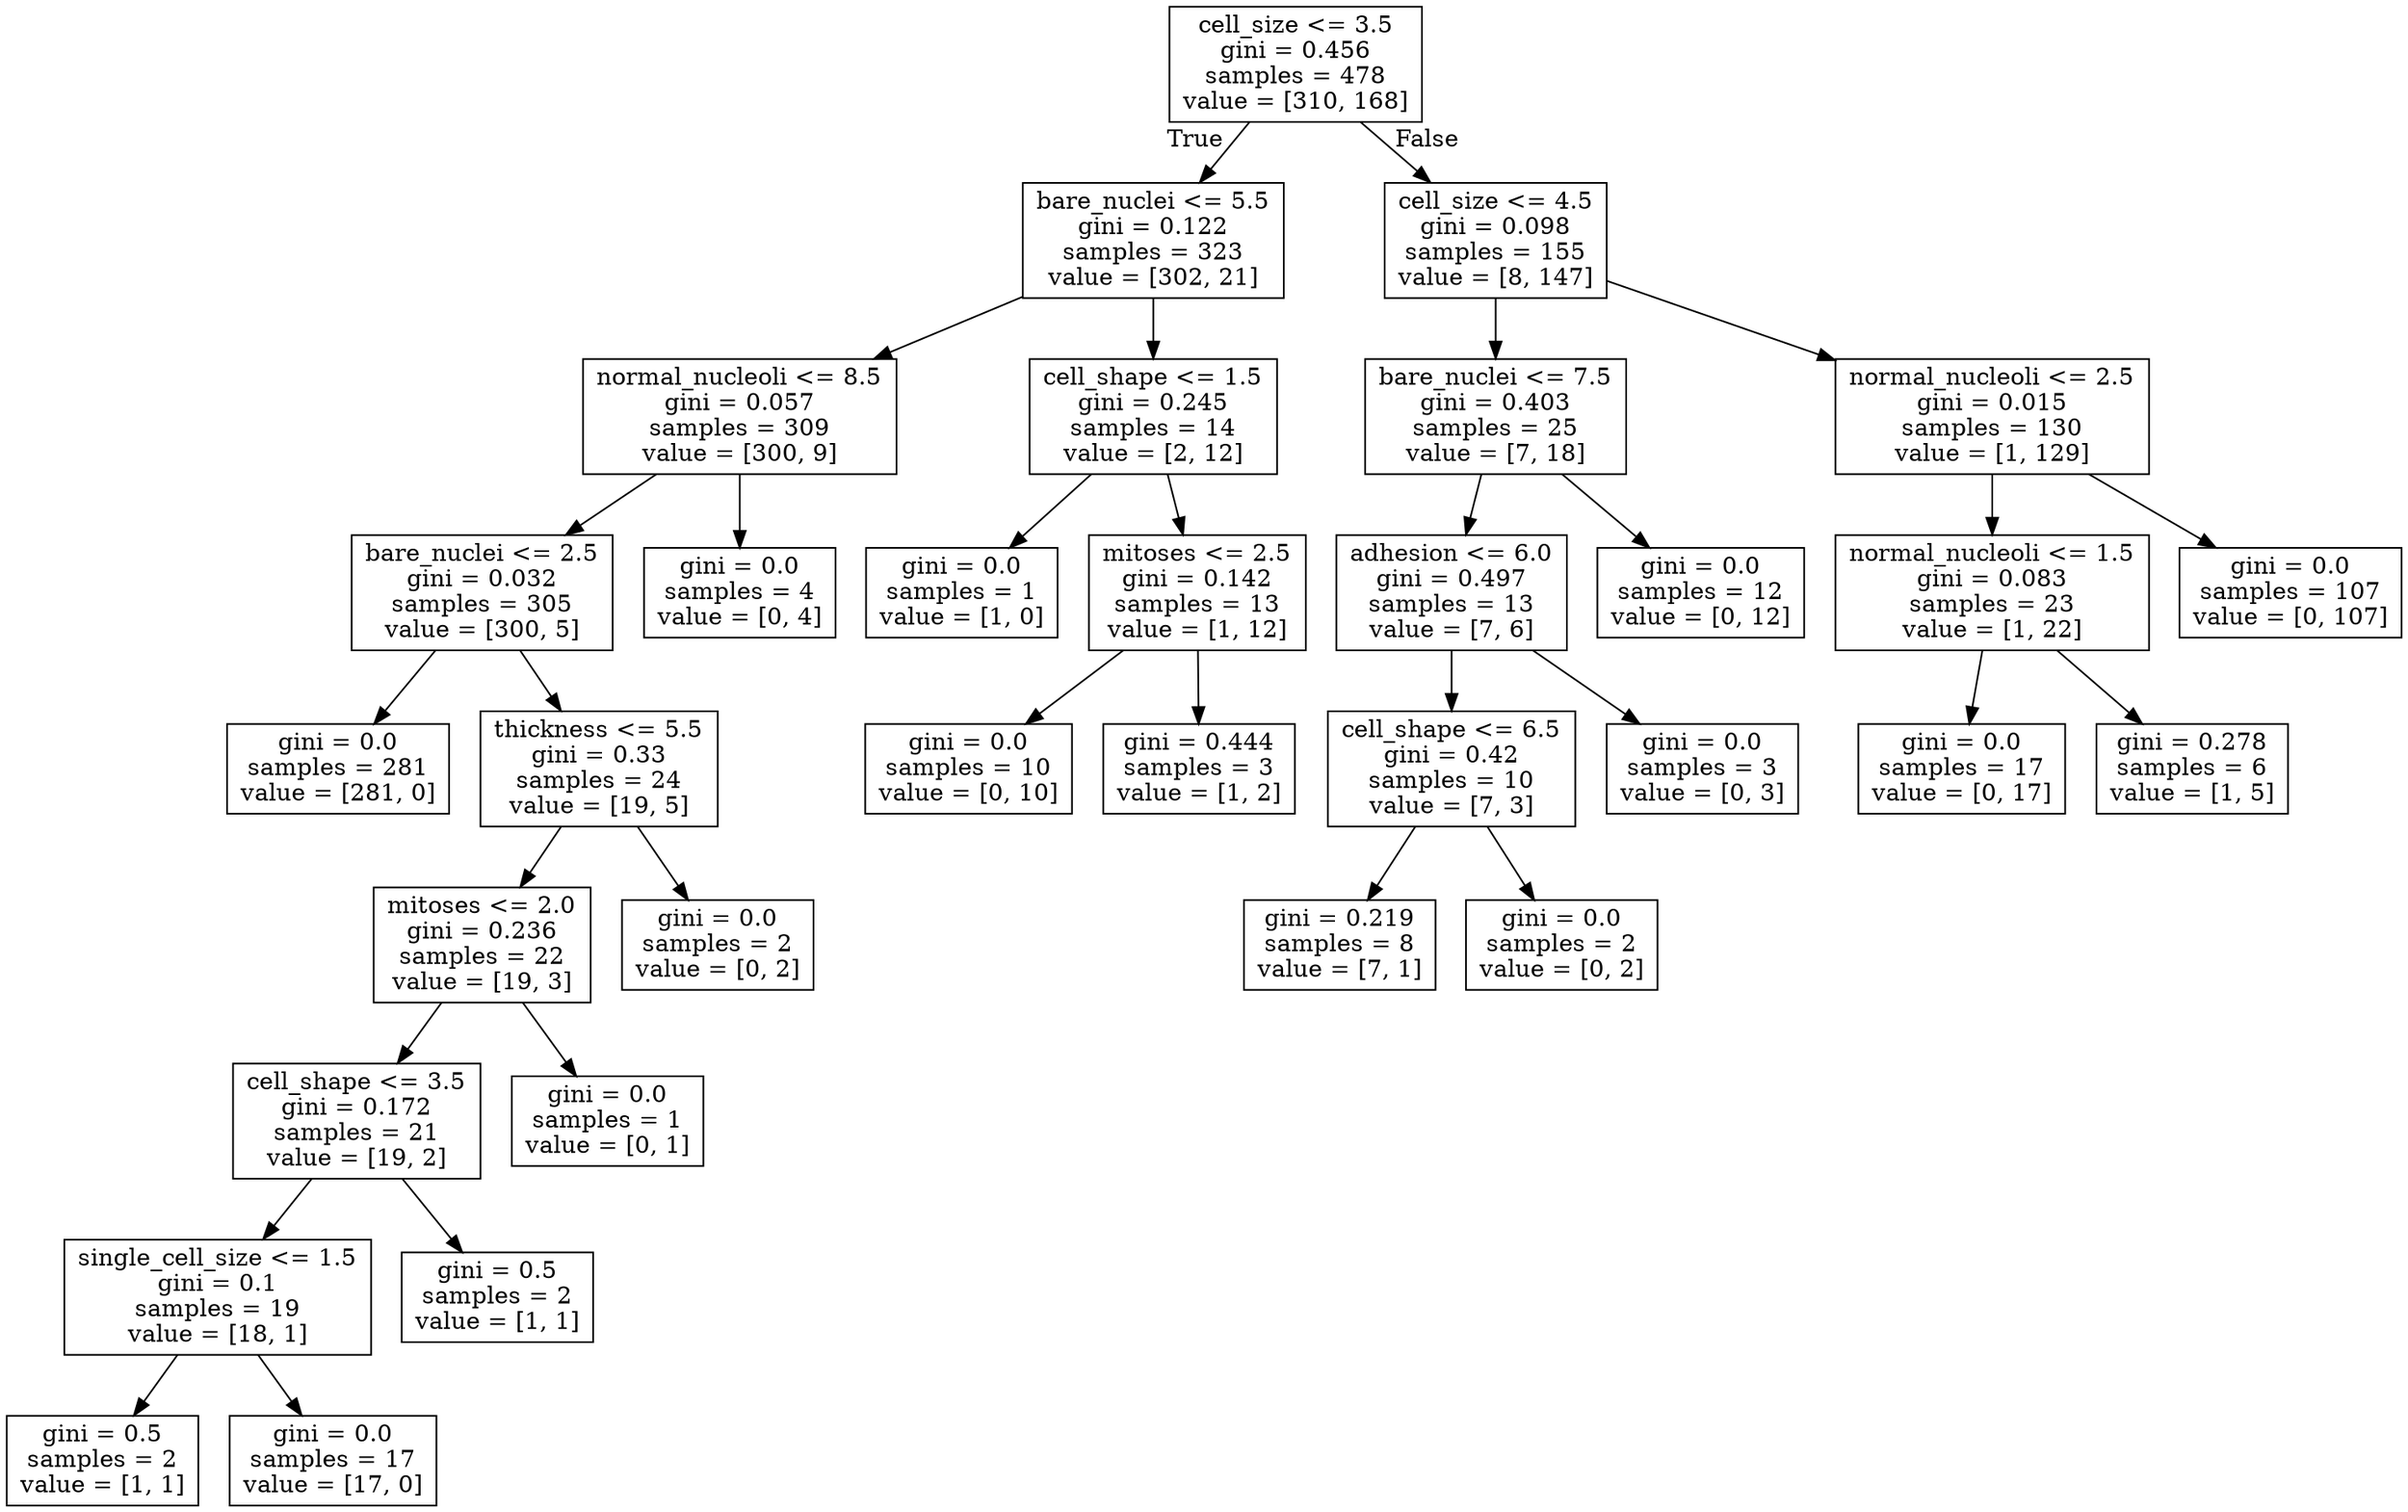 digraph Tree {
node [shape=box] ;
0 [label="cell_size <= 3.5\ngini = 0.456\nsamples = 478\nvalue = [310, 168]"] ;
1 [label="bare_nuclei <= 5.5\ngini = 0.122\nsamples = 323\nvalue = [302, 21]"] ;
0 -> 1 [labeldistance=2.5, labelangle=45, headlabel="True"] ;
2 [label="normal_nucleoli <= 8.5\ngini = 0.057\nsamples = 309\nvalue = [300, 9]"] ;
1 -> 2 ;
3 [label="bare_nuclei <= 2.5\ngini = 0.032\nsamples = 305\nvalue = [300, 5]"] ;
2 -> 3 ;
4 [label="gini = 0.0\nsamples = 281\nvalue = [281, 0]"] ;
3 -> 4 ;
5 [label="thickness <= 5.5\ngini = 0.33\nsamples = 24\nvalue = [19, 5]"] ;
3 -> 5 ;
6 [label="mitoses <= 2.0\ngini = 0.236\nsamples = 22\nvalue = [19, 3]"] ;
5 -> 6 ;
7 [label="cell_shape <= 3.5\ngini = 0.172\nsamples = 21\nvalue = [19, 2]"] ;
6 -> 7 ;
8 [label="single_cell_size <= 1.5\ngini = 0.1\nsamples = 19\nvalue = [18, 1]"] ;
7 -> 8 ;
9 [label="gini = 0.5\nsamples = 2\nvalue = [1, 1]"] ;
8 -> 9 ;
10 [label="gini = 0.0\nsamples = 17\nvalue = [17, 0]"] ;
8 -> 10 ;
11 [label="gini = 0.5\nsamples = 2\nvalue = [1, 1]"] ;
7 -> 11 ;
12 [label="gini = 0.0\nsamples = 1\nvalue = [0, 1]"] ;
6 -> 12 ;
13 [label="gini = 0.0\nsamples = 2\nvalue = [0, 2]"] ;
5 -> 13 ;
14 [label="gini = 0.0\nsamples = 4\nvalue = [0, 4]"] ;
2 -> 14 ;
15 [label="cell_shape <= 1.5\ngini = 0.245\nsamples = 14\nvalue = [2, 12]"] ;
1 -> 15 ;
16 [label="gini = 0.0\nsamples = 1\nvalue = [1, 0]"] ;
15 -> 16 ;
17 [label="mitoses <= 2.5\ngini = 0.142\nsamples = 13\nvalue = [1, 12]"] ;
15 -> 17 ;
18 [label="gini = 0.0\nsamples = 10\nvalue = [0, 10]"] ;
17 -> 18 ;
19 [label="gini = 0.444\nsamples = 3\nvalue = [1, 2]"] ;
17 -> 19 ;
20 [label="cell_size <= 4.5\ngini = 0.098\nsamples = 155\nvalue = [8, 147]"] ;
0 -> 20 [labeldistance=2.5, labelangle=-45, headlabel="False"] ;
21 [label="bare_nuclei <= 7.5\ngini = 0.403\nsamples = 25\nvalue = [7, 18]"] ;
20 -> 21 ;
22 [label="adhesion <= 6.0\ngini = 0.497\nsamples = 13\nvalue = [7, 6]"] ;
21 -> 22 ;
23 [label="cell_shape <= 6.5\ngini = 0.42\nsamples = 10\nvalue = [7, 3]"] ;
22 -> 23 ;
24 [label="gini = 0.219\nsamples = 8\nvalue = [7, 1]"] ;
23 -> 24 ;
25 [label="gini = 0.0\nsamples = 2\nvalue = [0, 2]"] ;
23 -> 25 ;
26 [label="gini = 0.0\nsamples = 3\nvalue = [0, 3]"] ;
22 -> 26 ;
27 [label="gini = 0.0\nsamples = 12\nvalue = [0, 12]"] ;
21 -> 27 ;
28 [label="normal_nucleoli <= 2.5\ngini = 0.015\nsamples = 130\nvalue = [1, 129]"] ;
20 -> 28 ;
29 [label="normal_nucleoli <= 1.5\ngini = 0.083\nsamples = 23\nvalue = [1, 22]"] ;
28 -> 29 ;
30 [label="gini = 0.0\nsamples = 17\nvalue = [0, 17]"] ;
29 -> 30 ;
31 [label="gini = 0.278\nsamples = 6\nvalue = [1, 5]"] ;
29 -> 31 ;
32 [label="gini = 0.0\nsamples = 107\nvalue = [0, 107]"] ;
28 -> 32 ;
}